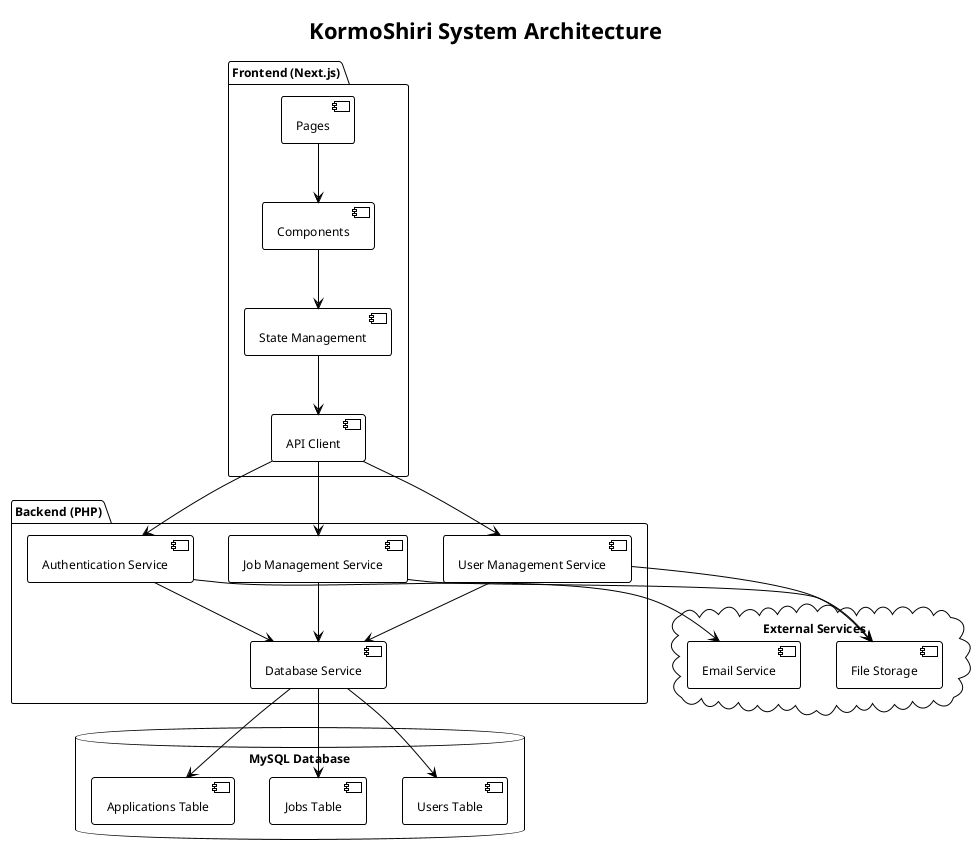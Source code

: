 @startuml
!theme plain
skinparam backgroundColor white
skinparam handwritten false
skinparam defaultFontName Arial
skinparam defaultFontSize 12

title KormoShiri System Architecture

package "Frontend (Next.js)" {
    [Pages]
    [Components]
    [State Management]
    [API Client]
}

package "Backend (PHP)" {
    [Authentication Service]
    [Job Management Service]
    [User Management Service]
    [Database Service]
}

database "MySQL Database" {
    [Users Table]
    [Jobs Table]
    [Applications Table]
}

cloud "External Services" {
    [Email Service]
    [File Storage]
}

[Pages] --> [Components]
[Components] --> [State Management]
[State Management] --> [API Client]
[API Client] --> [Authentication Service]
[API Client] --> [Job Management Service]
[API Client] --> [User Management Service]

[Authentication Service] --> [Database Service]
[Job Management Service] --> [Database Service]
[User Management Service] --> [Database Service]

[Database Service] --> [Users Table]
[Database Service] --> [Jobs Table]
[Database Service] --> [Applications Table]

[Authentication Service] --> [Email Service]
[User Management Service] --> [File Storage]
[Job Management Service] --> [File Storage]

@enduml 